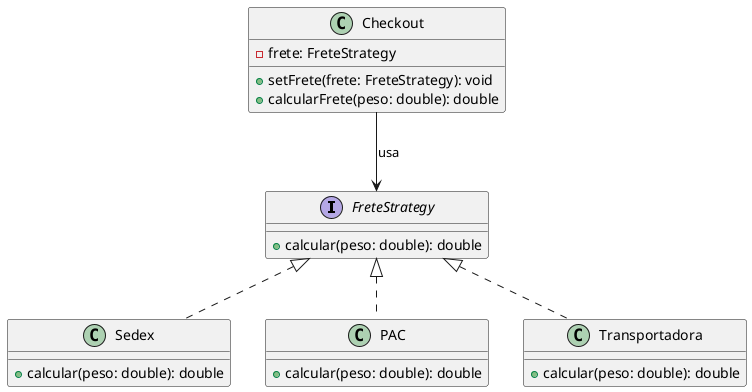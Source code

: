 @startuml uml-strategy
interface FreteStrategy {
  + calcular(peso: double): double
}

class Sedex {
  + calcular(peso: double): double
}
class PAC {
  + calcular(peso: double): double
}
class Transportadora {
  + calcular(peso: double): double
}

class Checkout {
  - frete: FreteStrategy
  + setFrete(frete: FreteStrategy): void
  + calcularFrete(peso: double): double
}

FreteStrategy <|.. Sedex
FreteStrategy <|.. PAC
FreteStrategy <|.. Transportadora
Checkout --> FreteStrategy : usa
@enduml
